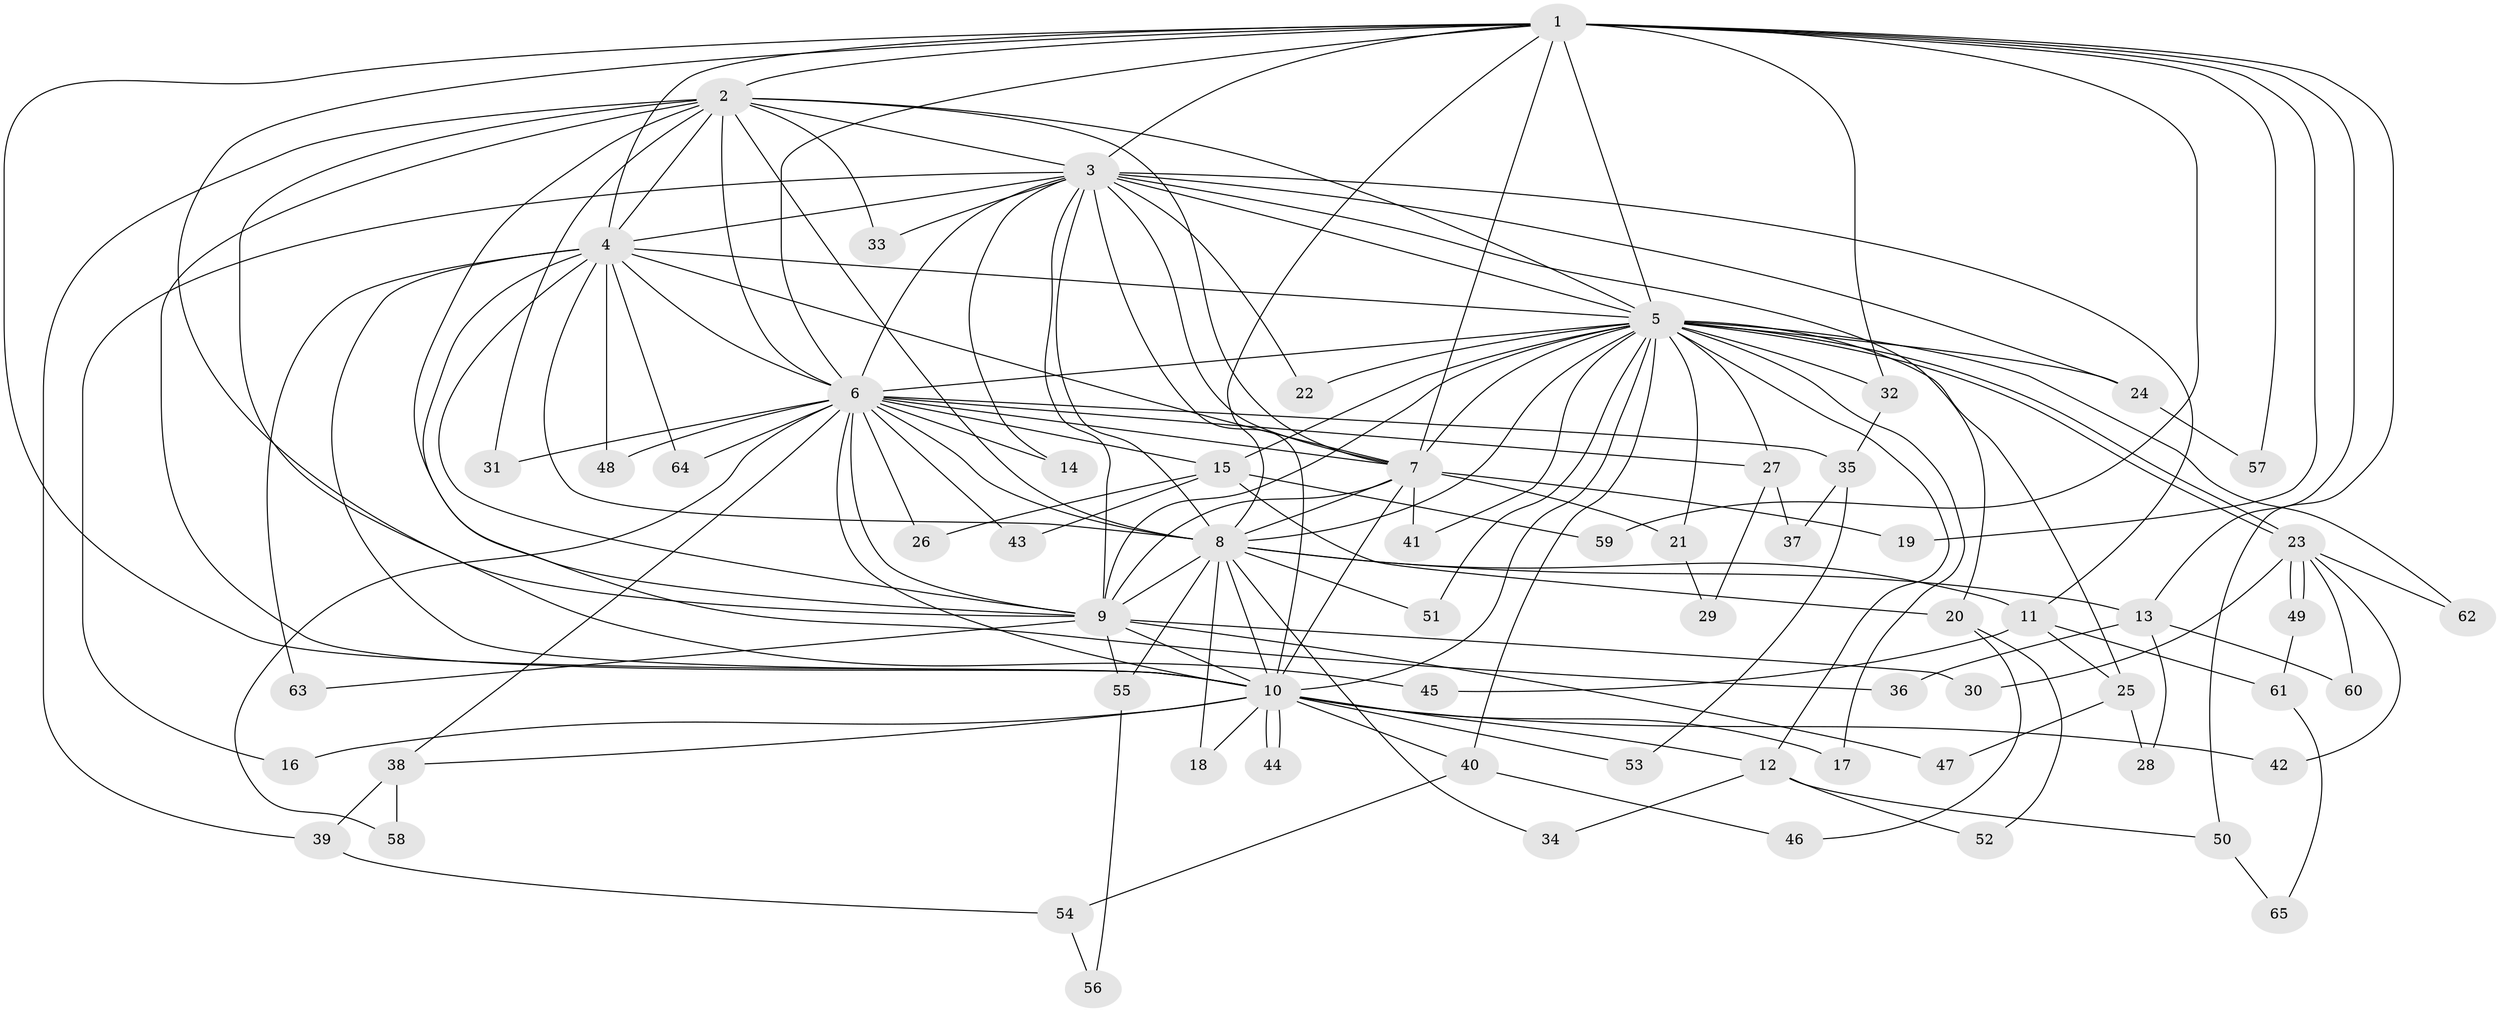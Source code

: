 // Generated by graph-tools (version 1.1) at 2025/49/03/09/25 03:49:39]
// undirected, 65 vertices, 155 edges
graph export_dot {
graph [start="1"]
  node [color=gray90,style=filled];
  1;
  2;
  3;
  4;
  5;
  6;
  7;
  8;
  9;
  10;
  11;
  12;
  13;
  14;
  15;
  16;
  17;
  18;
  19;
  20;
  21;
  22;
  23;
  24;
  25;
  26;
  27;
  28;
  29;
  30;
  31;
  32;
  33;
  34;
  35;
  36;
  37;
  38;
  39;
  40;
  41;
  42;
  43;
  44;
  45;
  46;
  47;
  48;
  49;
  50;
  51;
  52;
  53;
  54;
  55;
  56;
  57;
  58;
  59;
  60;
  61;
  62;
  63;
  64;
  65;
  1 -- 2;
  1 -- 3;
  1 -- 4;
  1 -- 5;
  1 -- 6;
  1 -- 7;
  1 -- 8;
  1 -- 9;
  1 -- 10;
  1 -- 13;
  1 -- 19;
  1 -- 32;
  1 -- 50;
  1 -- 57;
  1 -- 59;
  2 -- 3;
  2 -- 4;
  2 -- 5;
  2 -- 6;
  2 -- 7;
  2 -- 8;
  2 -- 9;
  2 -- 10;
  2 -- 31;
  2 -- 33;
  2 -- 39;
  2 -- 45;
  3 -- 4;
  3 -- 5;
  3 -- 6;
  3 -- 7;
  3 -- 8;
  3 -- 9;
  3 -- 10;
  3 -- 11;
  3 -- 14;
  3 -- 16;
  3 -- 20;
  3 -- 22;
  3 -- 24;
  3 -- 33;
  4 -- 5;
  4 -- 6;
  4 -- 7;
  4 -- 8;
  4 -- 9;
  4 -- 10;
  4 -- 36;
  4 -- 48;
  4 -- 63;
  4 -- 64;
  5 -- 6;
  5 -- 7;
  5 -- 8;
  5 -- 9;
  5 -- 10;
  5 -- 12;
  5 -- 15;
  5 -- 17;
  5 -- 21;
  5 -- 22;
  5 -- 23;
  5 -- 23;
  5 -- 24;
  5 -- 25;
  5 -- 27;
  5 -- 32;
  5 -- 40;
  5 -- 41;
  5 -- 51;
  5 -- 62;
  6 -- 7;
  6 -- 8;
  6 -- 9;
  6 -- 10;
  6 -- 14;
  6 -- 15;
  6 -- 26;
  6 -- 27;
  6 -- 31;
  6 -- 35;
  6 -- 38;
  6 -- 43;
  6 -- 48;
  6 -- 58;
  6 -- 64;
  7 -- 8;
  7 -- 9;
  7 -- 10;
  7 -- 19;
  7 -- 21;
  7 -- 41;
  8 -- 9;
  8 -- 10;
  8 -- 11;
  8 -- 13;
  8 -- 18;
  8 -- 34;
  8 -- 51;
  8 -- 55;
  9 -- 10;
  9 -- 30;
  9 -- 47;
  9 -- 55;
  9 -- 63;
  10 -- 12;
  10 -- 16;
  10 -- 17;
  10 -- 18;
  10 -- 38;
  10 -- 40;
  10 -- 42;
  10 -- 44;
  10 -- 44;
  10 -- 53;
  11 -- 25;
  11 -- 45;
  11 -- 61;
  12 -- 34;
  12 -- 50;
  12 -- 52;
  13 -- 28;
  13 -- 36;
  13 -- 60;
  15 -- 20;
  15 -- 26;
  15 -- 43;
  15 -- 59;
  20 -- 46;
  20 -- 52;
  21 -- 29;
  23 -- 30;
  23 -- 42;
  23 -- 49;
  23 -- 49;
  23 -- 60;
  23 -- 62;
  24 -- 57;
  25 -- 28;
  25 -- 47;
  27 -- 29;
  27 -- 37;
  32 -- 35;
  35 -- 37;
  35 -- 53;
  38 -- 39;
  38 -- 58;
  39 -- 54;
  40 -- 46;
  40 -- 54;
  49 -- 61;
  50 -- 65;
  54 -- 56;
  55 -- 56;
  61 -- 65;
}
